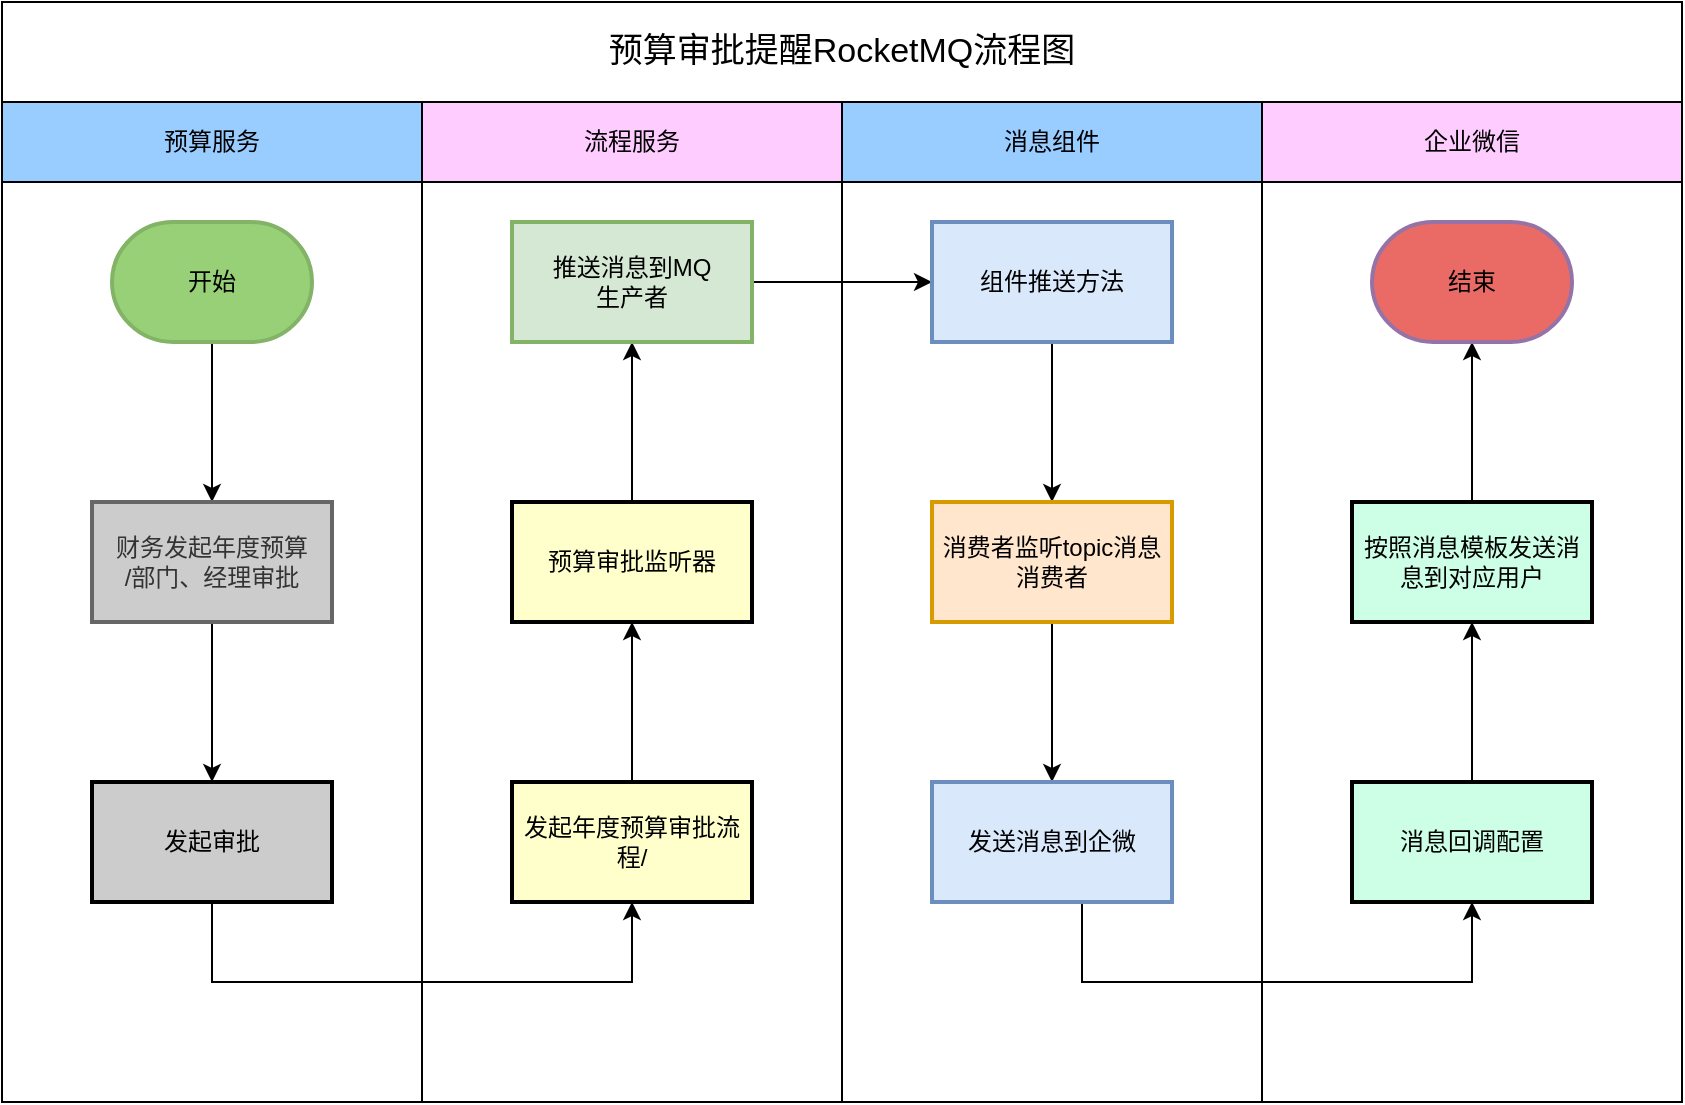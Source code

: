 <mxfile version="24.7.6">
  <diagram name="第 1 页" id="2jzhIxy3-VggTeiRnu46">
    <mxGraphModel dx="954" dy="626" grid="1" gridSize="10" guides="1" tooltips="1" connect="1" arrows="1" fold="1" page="1" pageScale="1" pageWidth="2339" pageHeight="3300" math="0" shadow="0">
      <root>
        <mxCell id="0" />
        <mxCell id="1" parent="0" />
        <mxCell id="g5R9q-gd8ecZEy8Idzol-1" value="" style="rounded=0;whiteSpace=wrap;html=1;" vertex="1" parent="1">
          <mxGeometry x="80" y="180" width="840" height="410" as="geometry" />
        </mxCell>
        <mxCell id="g5R9q-gd8ecZEy8Idzol-2" value="&lt;font style=&quot;font-size: 17px;&quot;&gt;预算审批提醒RocketMQ流程图&lt;/font&gt;" style="rounded=0;whiteSpace=wrap;html=1;" vertex="1" parent="1">
          <mxGeometry x="80" y="180" width="840" height="50" as="geometry" />
        </mxCell>
        <mxCell id="g5R9q-gd8ecZEy8Idzol-3" value="" style="rounded=0;whiteSpace=wrap;html=1;" vertex="1" parent="1">
          <mxGeometry x="80" y="230" width="210" height="500" as="geometry" />
        </mxCell>
        <mxCell id="g5R9q-gd8ecZEy8Idzol-8" value="" style="rounded=0;whiteSpace=wrap;html=1;" vertex="1" parent="1">
          <mxGeometry x="290" y="230" width="210" height="500" as="geometry" />
        </mxCell>
        <mxCell id="g5R9q-gd8ecZEy8Idzol-9" value="" style="rounded=0;whiteSpace=wrap;html=1;" vertex="1" parent="1">
          <mxGeometry x="500" y="230" width="210" height="500" as="geometry" />
        </mxCell>
        <mxCell id="g5R9q-gd8ecZEy8Idzol-10" value="" style="rounded=0;whiteSpace=wrap;html=1;" vertex="1" parent="1">
          <mxGeometry x="710" y="230" width="210" height="500" as="geometry" />
        </mxCell>
        <mxCell id="g5R9q-gd8ecZEy8Idzol-11" value="预算服务" style="rounded=0;whiteSpace=wrap;html=1;fillColor=#99CCFF;" vertex="1" parent="1">
          <mxGeometry x="80" y="230" width="210" height="40" as="geometry" />
        </mxCell>
        <mxCell id="g5R9q-gd8ecZEy8Idzol-12" value="流程服务" style="rounded=0;whiteSpace=wrap;html=1;fillColor=#FFCCFF;" vertex="1" parent="1">
          <mxGeometry x="290" y="230" width="210" height="40" as="geometry" />
        </mxCell>
        <mxCell id="g5R9q-gd8ecZEy8Idzol-13" value="消息组件" style="rounded=0;whiteSpace=wrap;html=1;fillColor=#99CCFF;" vertex="1" parent="1">
          <mxGeometry x="500" y="230" width="210" height="40" as="geometry" />
        </mxCell>
        <mxCell id="g5R9q-gd8ecZEy8Idzol-14" value="企业微信" style="rounded=0;whiteSpace=wrap;html=1;fillColor=#FFCCFF;" vertex="1" parent="1">
          <mxGeometry x="710" y="230" width="210" height="40" as="geometry" />
        </mxCell>
        <mxCell id="g5R9q-gd8ecZEy8Idzol-17" value="" style="edgeStyle=orthogonalEdgeStyle;rounded=0;orthogonalLoop=1;jettySize=auto;html=1;" edge="1" parent="1" source="g5R9q-gd8ecZEy8Idzol-15" target="g5R9q-gd8ecZEy8Idzol-16">
          <mxGeometry relative="1" as="geometry" />
        </mxCell>
        <mxCell id="g5R9q-gd8ecZEy8Idzol-15" value="开始" style="strokeWidth=2;html=1;shape=mxgraph.flowchart.terminator;whiteSpace=wrap;fillColor=#97D077;strokeColor=#82b366;" vertex="1" parent="1">
          <mxGeometry x="135" y="290" width="100" height="60" as="geometry" />
        </mxCell>
        <mxCell id="g5R9q-gd8ecZEy8Idzol-19" value="" style="edgeStyle=orthogonalEdgeStyle;rounded=0;orthogonalLoop=1;jettySize=auto;html=1;" edge="1" parent="1" source="g5R9q-gd8ecZEy8Idzol-16" target="g5R9q-gd8ecZEy8Idzol-18">
          <mxGeometry relative="1" as="geometry" />
        </mxCell>
        <mxCell id="g5R9q-gd8ecZEy8Idzol-16" value="财务发起年度预算&lt;div&gt;/部门、经理审批&lt;/div&gt;" style="whiteSpace=wrap;html=1;strokeWidth=2;fillColor=#CCCCCC;fontColor=#333333;strokeColor=#666666;" vertex="1" parent="1">
          <mxGeometry x="125" y="430" width="120" height="60" as="geometry" />
        </mxCell>
        <mxCell id="g5R9q-gd8ecZEy8Idzol-21" value="" style="edgeStyle=orthogonalEdgeStyle;rounded=0;orthogonalLoop=1;jettySize=auto;html=1;exitX=0.5;exitY=1;exitDx=0;exitDy=0;" edge="1" parent="1" source="g5R9q-gd8ecZEy8Idzol-18" target="g5R9q-gd8ecZEy8Idzol-20">
          <mxGeometry relative="1" as="geometry">
            <Array as="points">
              <mxPoint x="185" y="670" />
            </Array>
          </mxGeometry>
        </mxCell>
        <mxCell id="g5R9q-gd8ecZEy8Idzol-18" value="发起审批" style="whiteSpace=wrap;html=1;strokeWidth=2;fillColor=#CCCCCC;" vertex="1" parent="1">
          <mxGeometry x="125" y="570" width="120" height="60" as="geometry" />
        </mxCell>
        <mxCell id="g5R9q-gd8ecZEy8Idzol-23" value="" style="edgeStyle=orthogonalEdgeStyle;rounded=0;orthogonalLoop=1;jettySize=auto;html=1;entryX=0.5;entryY=1;entryDx=0;entryDy=0;" edge="1" parent="1" source="g5R9q-gd8ecZEy8Idzol-20" target="g5R9q-gd8ecZEy8Idzol-26">
          <mxGeometry relative="1" as="geometry">
            <Array as="points" />
          </mxGeometry>
        </mxCell>
        <mxCell id="g5R9q-gd8ecZEy8Idzol-20" value="发起年度预算审批流程/" style="whiteSpace=wrap;html=1;strokeWidth=2;fillColor=#FFFFCC;" vertex="1" parent="1">
          <mxGeometry x="335" y="570" width="120" height="60" as="geometry" />
        </mxCell>
        <mxCell id="g5R9q-gd8ecZEy8Idzol-28" value="" style="edgeStyle=orthogonalEdgeStyle;rounded=0;orthogonalLoop=1;jettySize=auto;html=1;" edge="1" parent="1" source="g5R9q-gd8ecZEy8Idzol-26" target="g5R9q-gd8ecZEy8Idzol-27">
          <mxGeometry relative="1" as="geometry" />
        </mxCell>
        <mxCell id="g5R9q-gd8ecZEy8Idzol-26" value="预算审批监听器" style="whiteSpace=wrap;html=1;strokeWidth=2;fillColor=#FFFFCC;" vertex="1" parent="1">
          <mxGeometry x="335" y="430" width="120" height="60" as="geometry" />
        </mxCell>
        <mxCell id="g5R9q-gd8ecZEy8Idzol-29" value="" style="edgeStyle=orthogonalEdgeStyle;rounded=0;orthogonalLoop=1;jettySize=auto;html=1;entryX=0;entryY=0.5;entryDx=0;entryDy=0;" edge="1" parent="1" source="g5R9q-gd8ecZEy8Idzol-27" target="g5R9q-gd8ecZEy8Idzol-30">
          <mxGeometry relative="1" as="geometry" />
        </mxCell>
        <mxCell id="g5R9q-gd8ecZEy8Idzol-27" value="推送消息到MQ&lt;div&gt;生产者&lt;/div&gt;" style="whiteSpace=wrap;html=1;strokeWidth=2;fillColor=#d5e8d4;strokeColor=#82b366;" vertex="1" parent="1">
          <mxGeometry x="335" y="290" width="120" height="60" as="geometry" />
        </mxCell>
        <mxCell id="g5R9q-gd8ecZEy8Idzol-32" value="" style="edgeStyle=orthogonalEdgeStyle;rounded=0;orthogonalLoop=1;jettySize=auto;html=1;" edge="1" parent="1" source="g5R9q-gd8ecZEy8Idzol-30" target="g5R9q-gd8ecZEy8Idzol-31">
          <mxGeometry relative="1" as="geometry" />
        </mxCell>
        <mxCell id="g5R9q-gd8ecZEy8Idzol-30" value="组件推送方法" style="whiteSpace=wrap;html=1;strokeWidth=2;fillColor=#dae8fc;strokeColor=#6c8ebf;" vertex="1" parent="1">
          <mxGeometry x="545" y="290" width="120" height="60" as="geometry" />
        </mxCell>
        <mxCell id="g5R9q-gd8ecZEy8Idzol-34" value="" style="edgeStyle=orthogonalEdgeStyle;rounded=0;orthogonalLoop=1;jettySize=auto;html=1;" edge="1" parent="1" source="g5R9q-gd8ecZEy8Idzol-31" target="g5R9q-gd8ecZEy8Idzol-33">
          <mxGeometry relative="1" as="geometry" />
        </mxCell>
        <mxCell id="g5R9q-gd8ecZEy8Idzol-31" value="消费者监听topic消息&lt;div&gt;消费者&lt;/div&gt;" style="whiteSpace=wrap;html=1;strokeWidth=2;fillColor=#ffe6cc;strokeColor=#d79b00;" vertex="1" parent="1">
          <mxGeometry x="545" y="430" width="120" height="60" as="geometry" />
        </mxCell>
        <mxCell id="g5R9q-gd8ecZEy8Idzol-35" value="" style="edgeStyle=orthogonalEdgeStyle;rounded=0;orthogonalLoop=1;jettySize=auto;html=1;entryX=0.5;entryY=1;entryDx=0;entryDy=0;exitX=0.5;exitY=1;exitDx=0;exitDy=0;" edge="1" parent="1" source="g5R9q-gd8ecZEy8Idzol-33" target="g5R9q-gd8ecZEy8Idzol-36">
          <mxGeometry relative="1" as="geometry">
            <Array as="points">
              <mxPoint x="620" y="670" />
              <mxPoint x="815" y="670" />
            </Array>
          </mxGeometry>
        </mxCell>
        <mxCell id="g5R9q-gd8ecZEy8Idzol-33" value="发送消息到企微" style="whiteSpace=wrap;html=1;strokeWidth=2;fillColor=#dae8fc;strokeColor=#6c8ebf;" vertex="1" parent="1">
          <mxGeometry x="545" y="570" width="120" height="60" as="geometry" />
        </mxCell>
        <mxCell id="g5R9q-gd8ecZEy8Idzol-38" value="" style="edgeStyle=orthogonalEdgeStyle;rounded=0;orthogonalLoop=1;jettySize=auto;html=1;" edge="1" parent="1" source="g5R9q-gd8ecZEy8Idzol-36" target="g5R9q-gd8ecZEy8Idzol-37">
          <mxGeometry relative="1" as="geometry" />
        </mxCell>
        <mxCell id="g5R9q-gd8ecZEy8Idzol-36" value="消息回调配置" style="whiteSpace=wrap;html=1;strokeWidth=2;fillColor=#CCFFE6;" vertex="1" parent="1">
          <mxGeometry x="755" y="570" width="120" height="60" as="geometry" />
        </mxCell>
        <mxCell id="g5R9q-gd8ecZEy8Idzol-42" value="" style="edgeStyle=orthogonalEdgeStyle;rounded=0;orthogonalLoop=1;jettySize=auto;html=1;" edge="1" parent="1" source="g5R9q-gd8ecZEy8Idzol-37" target="g5R9q-gd8ecZEy8Idzol-41">
          <mxGeometry relative="1" as="geometry" />
        </mxCell>
        <mxCell id="g5R9q-gd8ecZEy8Idzol-37" value="按照消息模板发送消息到对应用户" style="whiteSpace=wrap;html=1;strokeWidth=2;fillColor=#CCFFE6;" vertex="1" parent="1">
          <mxGeometry x="755" y="430" width="120" height="60" as="geometry" />
        </mxCell>
        <mxCell id="g5R9q-gd8ecZEy8Idzol-41" value="结束" style="strokeWidth=2;html=1;shape=mxgraph.flowchart.terminator;whiteSpace=wrap;fillColor=#EA6B66;strokeColor=#9673a6;" vertex="1" parent="1">
          <mxGeometry x="765" y="290" width="100" height="60" as="geometry" />
        </mxCell>
      </root>
    </mxGraphModel>
  </diagram>
</mxfile>
